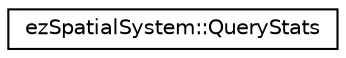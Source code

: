 digraph "Graphical Class Hierarchy"
{
 // LATEX_PDF_SIZE
  edge [fontname="Helvetica",fontsize="10",labelfontname="Helvetica",labelfontsize="10"];
  node [fontname="Helvetica",fontsize="10",shape=record];
  rankdir="LR";
  Node0 [label="ezSpatialSystem::QueryStats",height=0.2,width=0.4,color="black", fillcolor="white", style="filled",URL="$de/d88/structez_spatial_system_1_1_query_stats.htm",tooltip=" "];
}
